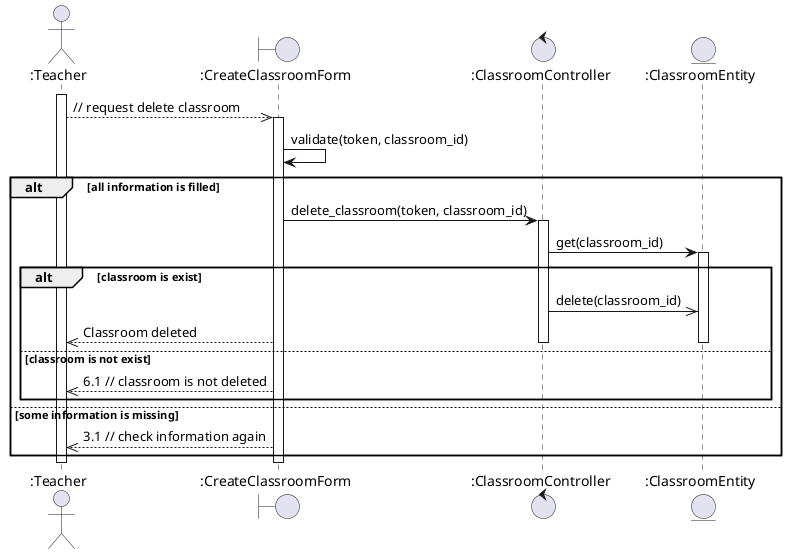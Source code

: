 @startuml deleteClass

actor ":Teacher"
boundary ":CreateClassroomForm"
control ":ClassroomController"
entity ":ClassroomEntity"

activate ":Teacher"
":Teacher" -->> ":CreateClassroomForm": // request delete classroom
activate ":CreateClassroomForm"
":CreateClassroomForm" -> ":CreateClassroomForm": validate(token, classroom_id)
alt all information is filled
    ":CreateClassroomForm" -> ":ClassroomController": delete_classroom(token, classroom_id)
    activate ":ClassroomController"
    ":ClassroomController" -> ":ClassroomEntity": get(classroom_id)
    activate ":ClassroomEntity"
    alt classroom is exist
        ":ClassroomController" ->> ":ClassroomEntity": delete(classroom_id)
        ":CreateClassroomForm" -->> ":Teacher": Classroom deleted
    else classroom is not exist
        deactivate ":ClassroomEntity"
        deactivate ":ClassroomController"
        ":CreateClassroomForm" -->> ":Teacher": 6.1 // classroom is not deleted
    end
else some information is missing
    ":CreateClassroomForm" -->> ":Teacher": 3.1 // check information again
end

deactivate ":CreateClassroomForm"
deactivate ":Teacher"

@enduml